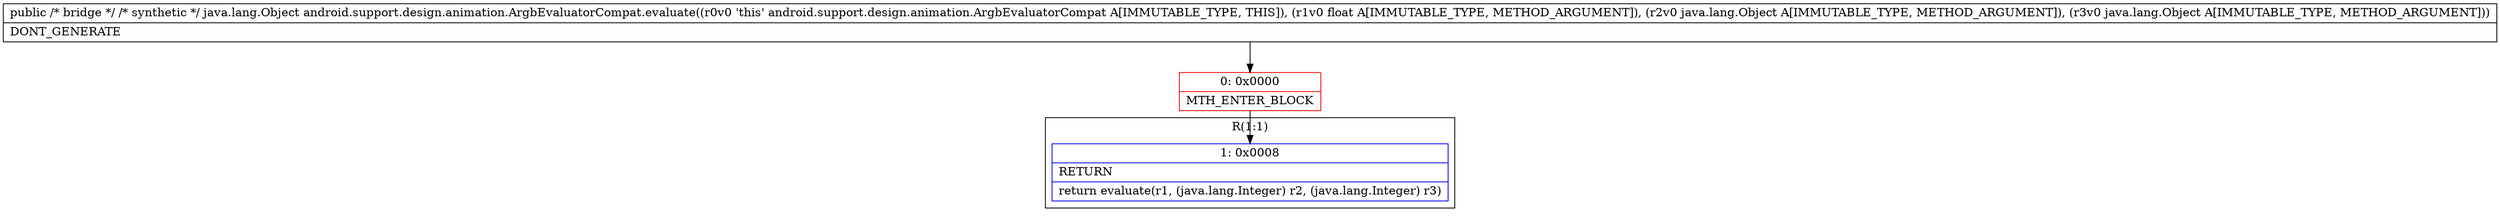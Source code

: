 digraph "CFG forandroid.support.design.animation.ArgbEvaluatorCompat.evaluate(FLjava\/lang\/Object;Ljava\/lang\/Object;)Ljava\/lang\/Object;" {
subgraph cluster_Region_396490333 {
label = "R(1:1)";
node [shape=record,color=blue];
Node_1 [shape=record,label="{1\:\ 0x0008|RETURN\l|return evaluate(r1, (java.lang.Integer) r2, (java.lang.Integer) r3)\l}"];
}
Node_0 [shape=record,color=red,label="{0\:\ 0x0000|MTH_ENTER_BLOCK\l}"];
MethodNode[shape=record,label="{public \/* bridge *\/ \/* synthetic *\/ java.lang.Object android.support.design.animation.ArgbEvaluatorCompat.evaluate((r0v0 'this' android.support.design.animation.ArgbEvaluatorCompat A[IMMUTABLE_TYPE, THIS]), (r1v0 float A[IMMUTABLE_TYPE, METHOD_ARGUMENT]), (r2v0 java.lang.Object A[IMMUTABLE_TYPE, METHOD_ARGUMENT]), (r3v0 java.lang.Object A[IMMUTABLE_TYPE, METHOD_ARGUMENT]))  | DONT_GENERATE\l}"];
MethodNode -> Node_0;
Node_0 -> Node_1;
}

